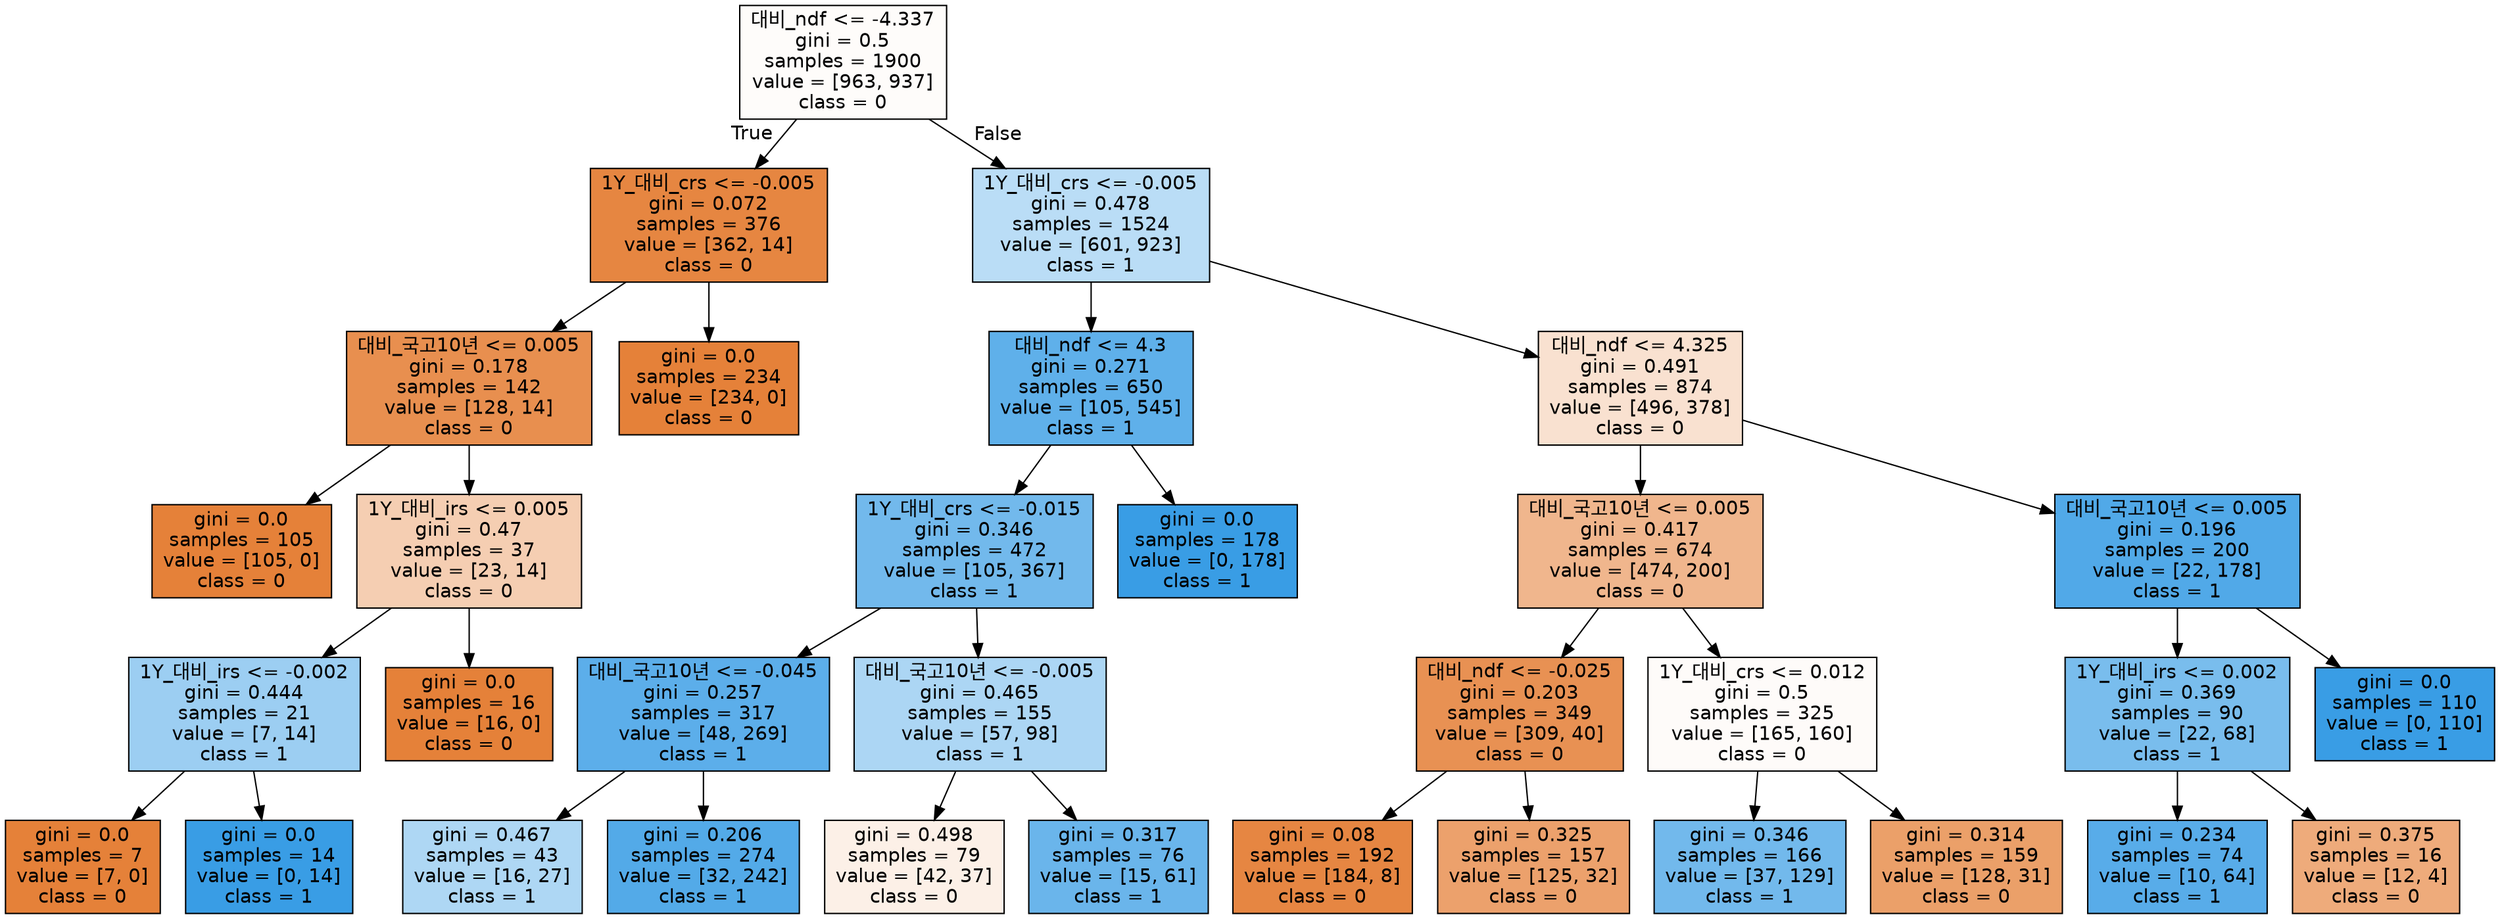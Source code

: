 digraph Tree {
node [shape=box, style="filled", color="black", fontname="helvetica"] ;
edge [fontname="helvetica"] ;
0 [label="대비_ndf <= -4.337\ngini = 0.5\nsamples = 1900\nvalue = [963, 937]\nclass = 0", fillcolor="#fefcfa"] ;
1 [label="1Y_대비_crs <= -0.005\ngini = 0.072\nsamples = 376\nvalue = [362, 14]\nclass = 0", fillcolor="#e68641"] ;
0 -> 1 [labeldistance=2.5, labelangle=45, headlabel="True"] ;
2 [label="대비_국고10년 <= 0.005\ngini = 0.178\nsamples = 142\nvalue = [128, 14]\nclass = 0", fillcolor="#e88f4f"] ;
1 -> 2 ;
3 [label="gini = 0.0\nsamples = 105\nvalue = [105, 0]\nclass = 0", fillcolor="#e58139"] ;
2 -> 3 ;
4 [label="1Y_대비_irs <= 0.005\ngini = 0.47\nsamples = 37\nvalue = [23, 14]\nclass = 0", fillcolor="#f5ceb2"] ;
2 -> 4 ;
5 [label="1Y_대비_irs <= -0.002\ngini = 0.444\nsamples = 21\nvalue = [7, 14]\nclass = 1", fillcolor="#9ccef2"] ;
4 -> 5 ;
6 [label="gini = 0.0\nsamples = 7\nvalue = [7, 0]\nclass = 0", fillcolor="#e58139"] ;
5 -> 6 ;
7 [label="gini = 0.0\nsamples = 14\nvalue = [0, 14]\nclass = 1", fillcolor="#399de5"] ;
5 -> 7 ;
8 [label="gini = 0.0\nsamples = 16\nvalue = [16, 0]\nclass = 0", fillcolor="#e58139"] ;
4 -> 8 ;
9 [label="gini = 0.0\nsamples = 234\nvalue = [234, 0]\nclass = 0", fillcolor="#e58139"] ;
1 -> 9 ;
10 [label="1Y_대비_crs <= -0.005\ngini = 0.478\nsamples = 1524\nvalue = [601, 923]\nclass = 1", fillcolor="#baddf6"] ;
0 -> 10 [labeldistance=2.5, labelangle=-45, headlabel="False"] ;
11 [label="대비_ndf <= 4.3\ngini = 0.271\nsamples = 650\nvalue = [105, 545]\nclass = 1", fillcolor="#5fb0ea"] ;
10 -> 11 ;
12 [label="1Y_대비_crs <= -0.015\ngini = 0.346\nsamples = 472\nvalue = [105, 367]\nclass = 1", fillcolor="#72b9ec"] ;
11 -> 12 ;
13 [label="대비_국고10년 <= -0.045\ngini = 0.257\nsamples = 317\nvalue = [48, 269]\nclass = 1", fillcolor="#5caeea"] ;
12 -> 13 ;
14 [label="gini = 0.467\nsamples = 43\nvalue = [16, 27]\nclass = 1", fillcolor="#aed7f4"] ;
13 -> 14 ;
15 [label="gini = 0.206\nsamples = 274\nvalue = [32, 242]\nclass = 1", fillcolor="#53aae8"] ;
13 -> 15 ;
16 [label="대비_국고10년 <= -0.005\ngini = 0.465\nsamples = 155\nvalue = [57, 98]\nclass = 1", fillcolor="#acd6f4"] ;
12 -> 16 ;
17 [label="gini = 0.498\nsamples = 79\nvalue = [42, 37]\nclass = 0", fillcolor="#fcf0e7"] ;
16 -> 17 ;
18 [label="gini = 0.317\nsamples = 76\nvalue = [15, 61]\nclass = 1", fillcolor="#6ab5eb"] ;
16 -> 18 ;
19 [label="gini = 0.0\nsamples = 178\nvalue = [0, 178]\nclass = 1", fillcolor="#399de5"] ;
11 -> 19 ;
20 [label="대비_ndf <= 4.325\ngini = 0.491\nsamples = 874\nvalue = [496, 378]\nclass = 0", fillcolor="#f9e1d0"] ;
10 -> 20 ;
21 [label="대비_국고10년 <= 0.005\ngini = 0.417\nsamples = 674\nvalue = [474, 200]\nclass = 0", fillcolor="#f0b68d"] ;
20 -> 21 ;
22 [label="대비_ndf <= -0.025\ngini = 0.203\nsamples = 349\nvalue = [309, 40]\nclass = 0", fillcolor="#e89153"] ;
21 -> 22 ;
23 [label="gini = 0.08\nsamples = 192\nvalue = [184, 8]\nclass = 0", fillcolor="#e68642"] ;
22 -> 23 ;
24 [label="gini = 0.325\nsamples = 157\nvalue = [125, 32]\nclass = 0", fillcolor="#eca16c"] ;
22 -> 24 ;
25 [label="1Y_대비_crs <= 0.012\ngini = 0.5\nsamples = 325\nvalue = [165, 160]\nclass = 0", fillcolor="#fefbf9"] ;
21 -> 25 ;
26 [label="gini = 0.346\nsamples = 166\nvalue = [37, 129]\nclass = 1", fillcolor="#72b9ec"] ;
25 -> 26 ;
27 [label="gini = 0.314\nsamples = 159\nvalue = [128, 31]\nclass = 0", fillcolor="#eba069"] ;
25 -> 27 ;
28 [label="대비_국고10년 <= 0.005\ngini = 0.196\nsamples = 200\nvalue = [22, 178]\nclass = 1", fillcolor="#51a9e8"] ;
20 -> 28 ;
29 [label="1Y_대비_irs <= 0.002\ngini = 0.369\nsamples = 90\nvalue = [22, 68]\nclass = 1", fillcolor="#79bded"] ;
28 -> 29 ;
30 [label="gini = 0.234\nsamples = 74\nvalue = [10, 64]\nclass = 1", fillcolor="#58ace9"] ;
29 -> 30 ;
31 [label="gini = 0.375\nsamples = 16\nvalue = [12, 4]\nclass = 0", fillcolor="#eeab7b"] ;
29 -> 31 ;
32 [label="gini = 0.0\nsamples = 110\nvalue = [0, 110]\nclass = 1", fillcolor="#399de5"] ;
28 -> 32 ;
}